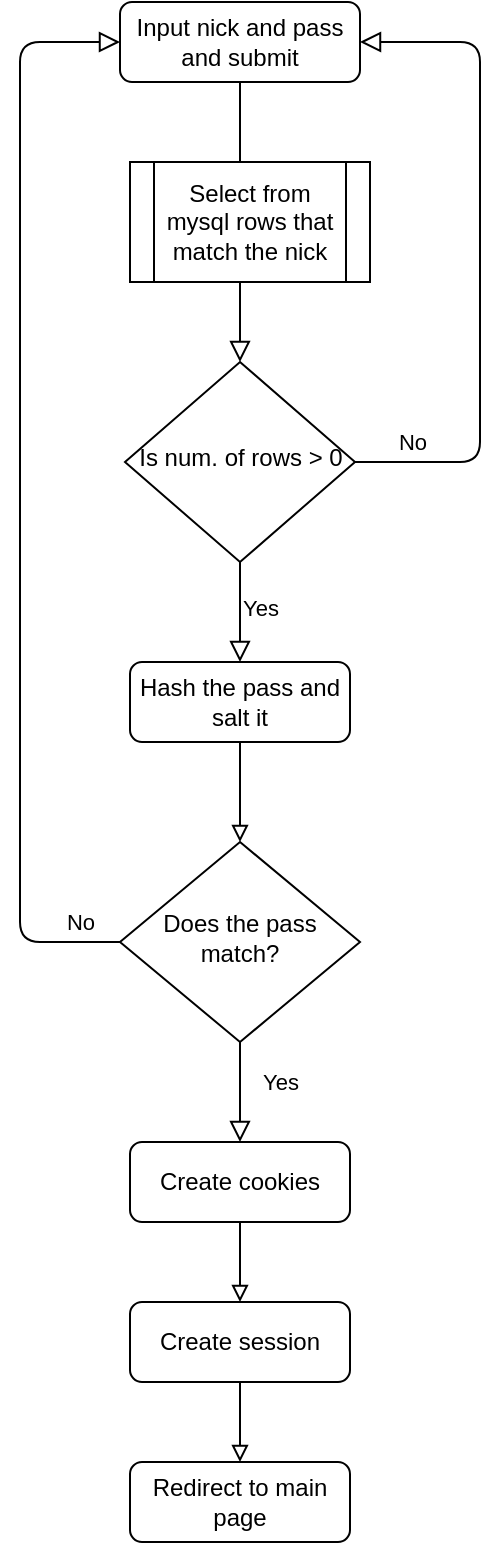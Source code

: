 <mxfile version="12.7.8" type="device"><diagram id="C5RBs43oDa-KdzZeNtuy" name="Page-1"><mxGraphModel dx="998" dy="548" grid="1" gridSize="10" guides="1" tooltips="1" connect="1" arrows="1" fold="1" page="1" pageScale="1" pageWidth="827" pageHeight="1169" math="0" shadow="0"><root><mxCell id="WIyWlLk6GJQsqaUBKTNV-0"/><mxCell id="WIyWlLk6GJQsqaUBKTNV-1" parent="WIyWlLk6GJQsqaUBKTNV-0"/><mxCell id="WIyWlLk6GJQsqaUBKTNV-2" value="" style="rounded=0;html=1;jettySize=auto;orthogonalLoop=1;fontSize=11;endArrow=block;endFill=0;endSize=8;strokeWidth=1;shadow=0;labelBackgroundColor=none;edgeStyle=orthogonalEdgeStyle;" parent="WIyWlLk6GJQsqaUBKTNV-1" source="WIyWlLk6GJQsqaUBKTNV-3" target="WIyWlLk6GJQsqaUBKTNV-6" edge="1"><mxGeometry relative="1" as="geometry"/></mxCell><mxCell id="WIyWlLk6GJQsqaUBKTNV-3" value="Input nick and pass&lt;br&gt;and submit" style="rounded=1;whiteSpace=wrap;html=1;fontSize=12;glass=0;strokeWidth=1;shadow=0;" parent="WIyWlLk6GJQsqaUBKTNV-1" vertex="1"><mxGeometry x="160" y="80" width="120" height="40" as="geometry"/></mxCell><mxCell id="WIyWlLk6GJQsqaUBKTNV-4" value="Yes" style="rounded=0;html=1;jettySize=auto;orthogonalLoop=1;fontSize=11;endArrow=block;endFill=0;endSize=8;strokeWidth=1;shadow=0;labelBackgroundColor=none;edgeStyle=orthogonalEdgeStyle;entryX=0.5;entryY=0;entryDx=0;entryDy=0;" parent="WIyWlLk6GJQsqaUBKTNV-1" source="WIyWlLk6GJQsqaUBKTNV-6" target="iWx08JbFiXW64PVA1-7W-0" edge="1"><mxGeometry x="-0.091" y="10" relative="1" as="geometry"><mxPoint as="offset"/><mxPoint x="220" y="410" as="targetPoint"/></mxGeometry></mxCell><mxCell id="WIyWlLk6GJQsqaUBKTNV-5" value="No" style="rounded=1;html=1;jettySize=auto;orthogonalLoop=1;fontSize=11;endArrow=block;endFill=0;endSize=8;strokeWidth=1;shadow=0;labelBackgroundColor=none;entryX=1;entryY=0.5;entryDx=0;entryDy=0;exitX=1;exitY=0.5;exitDx=0;exitDy=0;" parent="WIyWlLk6GJQsqaUBKTNV-1" source="WIyWlLk6GJQsqaUBKTNV-6" target="WIyWlLk6GJQsqaUBKTNV-3" edge="1"><mxGeometry x="-0.833" y="10" relative="1" as="geometry"><mxPoint as="offset"/><mxPoint x="370" y="210" as="targetPoint"/><Array as="points"><mxPoint x="340" y="310"/><mxPoint x="340" y="100"/></Array></mxGeometry></mxCell><mxCell id="WIyWlLk6GJQsqaUBKTNV-6" value="Is num. of rows &amp;gt; 0" style="rhombus;whiteSpace=wrap;html=1;shadow=0;fontFamily=Helvetica;fontSize=12;align=center;strokeWidth=1;spacing=6;spacingTop=-4;" parent="WIyWlLk6GJQsqaUBKTNV-1" vertex="1"><mxGeometry x="162.5" y="260" width="115" height="100" as="geometry"/></mxCell><mxCell id="WIyWlLk6GJQsqaUBKTNV-10" value="Does the pass match?" style="rhombus;whiteSpace=wrap;html=1;shadow=0;fontFamily=Helvetica;fontSize=12;align=center;strokeWidth=1;spacing=6;spacingTop=-4;" parent="WIyWlLk6GJQsqaUBKTNV-1" vertex="1"><mxGeometry x="160" y="500" width="120" height="100" as="geometry"/></mxCell><mxCell id="iWx08JbFiXW64PVA1-7W-0" value="Hash the pass and salt it" style="rounded=1;whiteSpace=wrap;html=1;" vertex="1" parent="WIyWlLk6GJQsqaUBKTNV-1"><mxGeometry x="165" y="410" width="110" height="40" as="geometry"/></mxCell><mxCell id="iWx08JbFiXW64PVA1-7W-3" value="" style="endArrow=block;html=1;exitX=0.5;exitY=1;exitDx=0;exitDy=0;entryX=0.5;entryY=0;entryDx=0;entryDy=0;endFill=0;" edge="1" parent="WIyWlLk6GJQsqaUBKTNV-1" source="iWx08JbFiXW64PVA1-7W-0" target="WIyWlLk6GJQsqaUBKTNV-10"><mxGeometry width="50" height="50" relative="1" as="geometry"><mxPoint x="240" y="480" as="sourcePoint"/><mxPoint x="400" y="370" as="targetPoint"/></mxGeometry></mxCell><mxCell id="iWx08JbFiXW64PVA1-7W-6" value="No" style="rounded=1;html=1;jettySize=auto;orthogonalLoop=1;fontSize=11;endArrow=block;endFill=0;endSize=8;strokeWidth=1;shadow=0;labelBackgroundColor=none;entryX=0;entryY=0.5;entryDx=0;entryDy=0;" edge="1" parent="WIyWlLk6GJQsqaUBKTNV-1" source="WIyWlLk6GJQsqaUBKTNV-10" target="WIyWlLk6GJQsqaUBKTNV-3"><mxGeometry x="-0.927" y="-10" relative="1" as="geometry"><mxPoint as="offset"/><mxPoint x="60" y="550" as="sourcePoint"/><mxPoint x="70" y="330" as="targetPoint"/><Array as="points"><mxPoint x="110" y="550"/><mxPoint x="110" y="100"/></Array></mxGeometry></mxCell><mxCell id="iWx08JbFiXW64PVA1-7W-7" value="Select from mysql rows that match the nick" style="shape=process;whiteSpace=wrap;html=1;backgroundOutline=1;" vertex="1" parent="WIyWlLk6GJQsqaUBKTNV-1"><mxGeometry x="165" y="160" width="120" height="60" as="geometry"/></mxCell><mxCell id="iWx08JbFiXW64PVA1-7W-9" value="Yes" style="rounded=0;html=1;jettySize=auto;orthogonalLoop=1;fontSize=11;endArrow=block;endFill=0;endSize=8;strokeWidth=1;shadow=0;labelBackgroundColor=none;edgeStyle=orthogonalEdgeStyle;exitX=0.5;exitY=1;exitDx=0;exitDy=0;" edge="1" parent="WIyWlLk6GJQsqaUBKTNV-1" source="WIyWlLk6GJQsqaUBKTNV-10"><mxGeometry x="-0.2" y="20" relative="1" as="geometry"><mxPoint as="offset"/><mxPoint x="230" y="370" as="sourcePoint"/><mxPoint x="220" y="650" as="targetPoint"/></mxGeometry></mxCell><mxCell id="iWx08JbFiXW64PVA1-7W-13" value="" style="edgeStyle=none;rounded=1;orthogonalLoop=1;jettySize=auto;html=1;endArrow=block;endFill=0;" edge="1" parent="WIyWlLk6GJQsqaUBKTNV-1" source="iWx08JbFiXW64PVA1-7W-11" target="iWx08JbFiXW64PVA1-7W-12"><mxGeometry relative="1" as="geometry"/></mxCell><mxCell id="iWx08JbFiXW64PVA1-7W-11" value="Create cookies" style="rounded=1;whiteSpace=wrap;html=1;" vertex="1" parent="WIyWlLk6GJQsqaUBKTNV-1"><mxGeometry x="165" y="650" width="110" height="40" as="geometry"/></mxCell><mxCell id="iWx08JbFiXW64PVA1-7W-15" value="" style="edgeStyle=none;rounded=1;orthogonalLoop=1;jettySize=auto;html=1;endArrow=block;endFill=0;" edge="1" parent="WIyWlLk6GJQsqaUBKTNV-1" source="iWx08JbFiXW64PVA1-7W-12" target="iWx08JbFiXW64PVA1-7W-14"><mxGeometry relative="1" as="geometry"/></mxCell><mxCell id="iWx08JbFiXW64PVA1-7W-12" value="Create session" style="rounded=1;whiteSpace=wrap;html=1;" vertex="1" parent="WIyWlLk6GJQsqaUBKTNV-1"><mxGeometry x="165" y="730" width="110" height="40" as="geometry"/></mxCell><mxCell id="iWx08JbFiXW64PVA1-7W-14" value="Redirect to main page" style="rounded=1;whiteSpace=wrap;html=1;" vertex="1" parent="WIyWlLk6GJQsqaUBKTNV-1"><mxGeometry x="165" y="810" width="110" height="40" as="geometry"/></mxCell></root></mxGraphModel></diagram></mxfile>